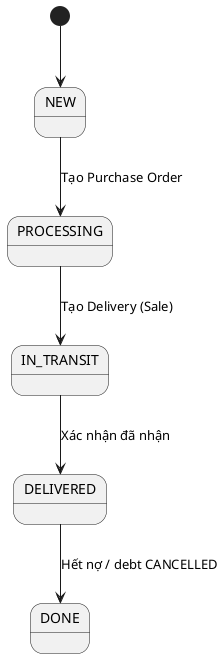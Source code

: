 @startuml sale-order-status
[*] --> NEW
NEW --> PROCESSING : Tạo Purchase Order
PROCESSING --> IN_TRANSIT : Tạo Delivery (Sale)
IN_TRANSIT --> DELIVERED : Xác nhận đã nhận
DELIVERED --> DONE : Hết nợ / debt CANCELLED
@enduml
